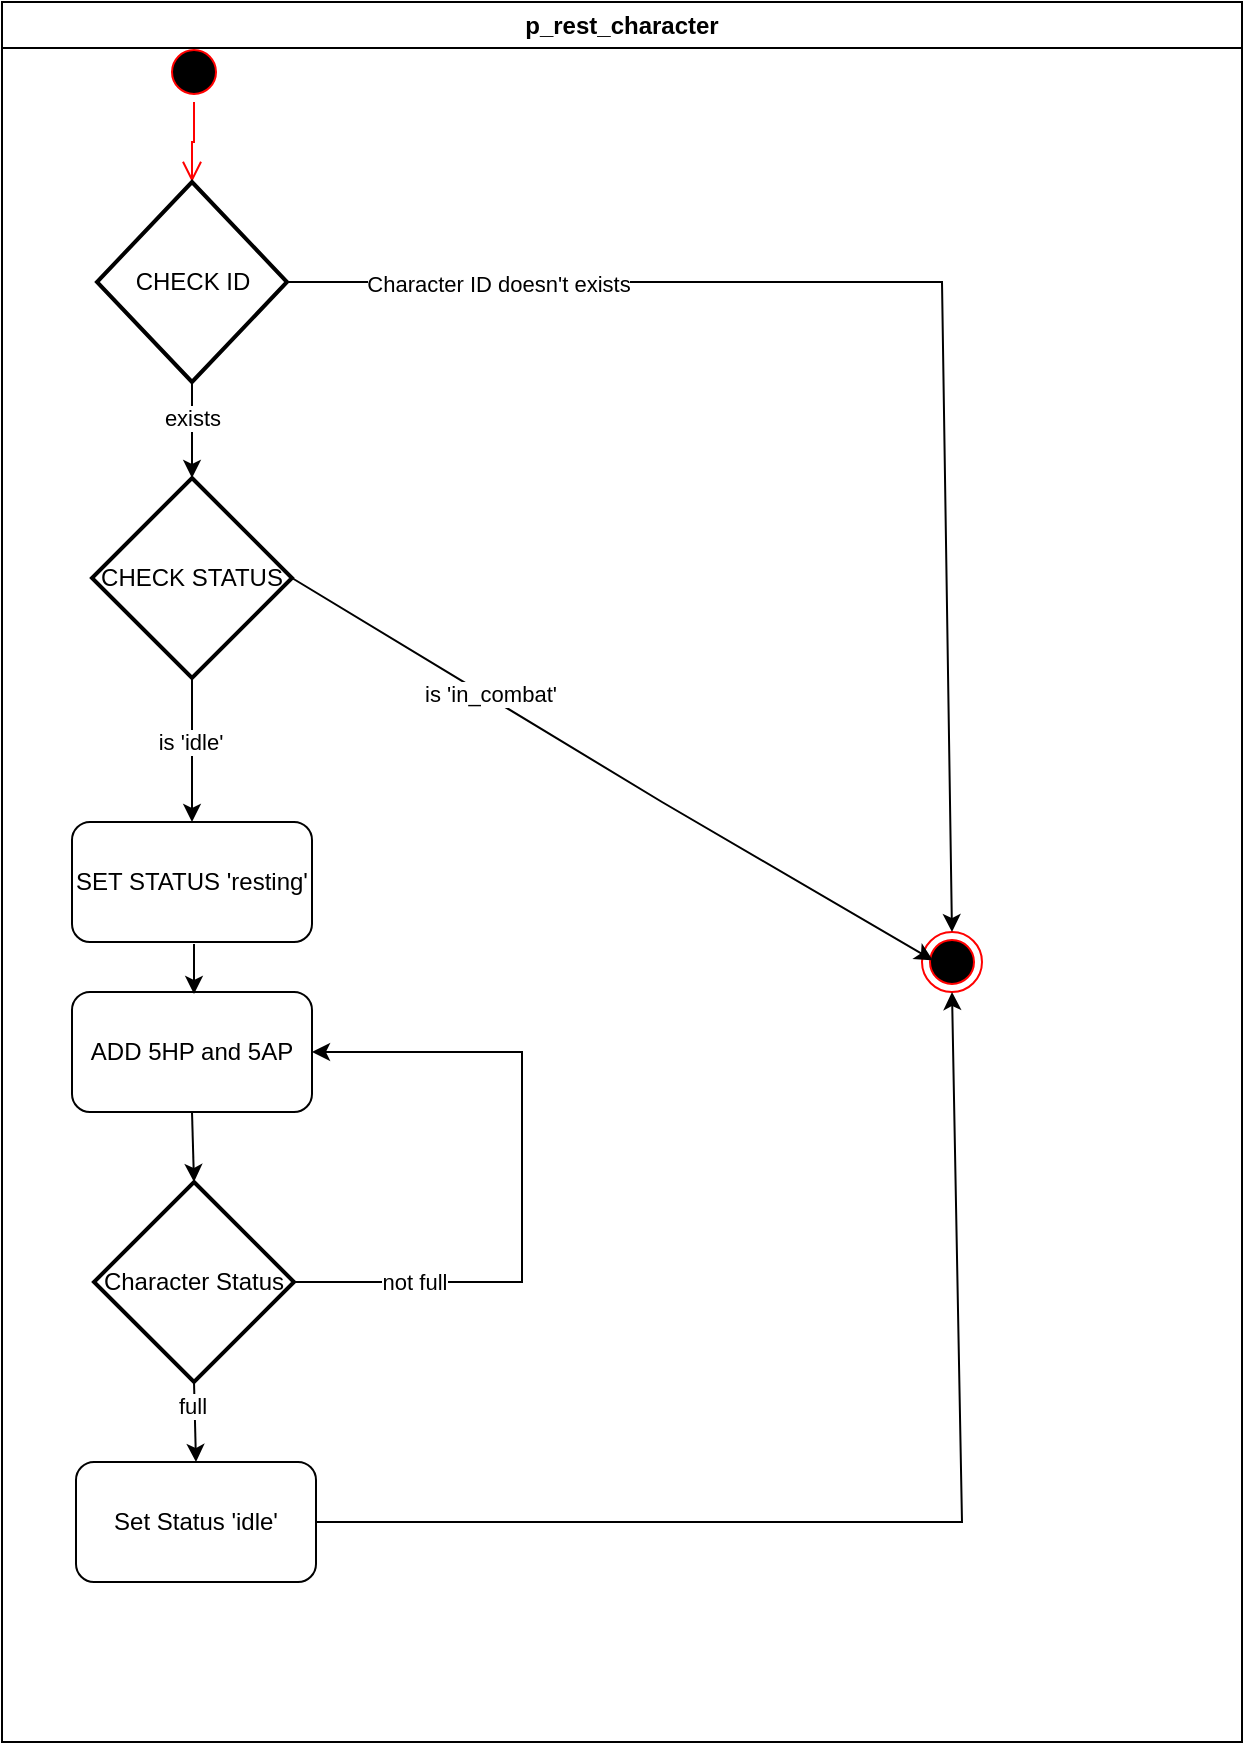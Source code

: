 <mxfile version="26.2.14" pages="6">
  <diagram name="p_rest_character" id="H3JPaFe1GfVgOv-29GJw">
    <mxGraphModel dx="1163" dy="1001" grid="1" gridSize="10" guides="1" tooltips="1" connect="1" arrows="1" fold="1" page="1" pageScale="1" pageWidth="850" pageHeight="1100" math="0" shadow="0">
      <root>
        <mxCell id="0" />
        <mxCell id="1" parent="0" />
        <mxCell id="4Z-h5oTx38OWEqT8q-tW-1" value="&lt;div&gt;p_rest_character&lt;/div&gt;" style="swimlane;whiteSpace=wrap;html=1;" vertex="1" parent="1">
          <mxGeometry x="50" y="10" width="620" height="870" as="geometry" />
        </mxCell>
        <mxCell id="4Z-h5oTx38OWEqT8q-tW-2" value="" style="ellipse;html=1;shape=startState;fillColor=#000000;strokeColor=#ff0000;" vertex="1" parent="4Z-h5oTx38OWEqT8q-tW-1">
          <mxGeometry x="81" y="20" width="30" height="30" as="geometry" />
        </mxCell>
        <mxCell id="4Z-h5oTx38OWEqT8q-tW-3" value="" style="edgeStyle=orthogonalEdgeStyle;html=1;verticalAlign=bottom;endArrow=open;endSize=8;strokeColor=#ff0000;rounded=0;entryX=0.5;entryY=0;entryDx=0;entryDy=0;entryPerimeter=0;" edge="1" source="4Z-h5oTx38OWEqT8q-tW-2" parent="4Z-h5oTx38OWEqT8q-tW-1" target="4Z-h5oTx38OWEqT8q-tW-5">
          <mxGeometry relative="1" as="geometry">
            <mxPoint x="85" y="130" as="targetPoint" />
          </mxGeometry>
        </mxCell>
        <mxCell id="4Z-h5oTx38OWEqT8q-tW-5" value="CHECK ID" style="strokeWidth=2;html=1;shape=mxgraph.flowchart.decision;whiteSpace=wrap;" vertex="1" parent="4Z-h5oTx38OWEqT8q-tW-1">
          <mxGeometry x="47.5" y="90" width="95" height="100" as="geometry" />
        </mxCell>
        <mxCell id="4Z-h5oTx38OWEqT8q-tW-6" value="" style="ellipse;html=1;shape=endState;fillColor=#000000;strokeColor=#ff0000;" vertex="1" parent="4Z-h5oTx38OWEqT8q-tW-1">
          <mxGeometry x="460" y="465" width="30" height="30" as="geometry" />
        </mxCell>
        <mxCell id="4Z-h5oTx38OWEqT8q-tW-9" value="CHECK STATUS" style="strokeWidth=2;html=1;shape=mxgraph.flowchart.decision;whiteSpace=wrap;" vertex="1" parent="4Z-h5oTx38OWEqT8q-tW-1">
          <mxGeometry x="45" y="238" width="100" height="100" as="geometry" />
        </mxCell>
        <mxCell id="4Z-h5oTx38OWEqT8q-tW-12" value="SET STATUS &#39;resting&#39;" style="rounded=1;whiteSpace=wrap;html=1;" vertex="1" parent="4Z-h5oTx38OWEqT8q-tW-1">
          <mxGeometry x="35" y="410" width="120" height="60" as="geometry" />
        </mxCell>
        <mxCell id="4Z-h5oTx38OWEqT8q-tW-13" value="ADD 5HP and 5AP" style="rounded=1;whiteSpace=wrap;html=1;" vertex="1" parent="4Z-h5oTx38OWEqT8q-tW-1">
          <mxGeometry x="35" y="495" width="120" height="60" as="geometry" />
        </mxCell>
        <mxCell id="4Z-h5oTx38OWEqT8q-tW-14" value="Set Status &#39;idle&#39;" style="rounded=1;whiteSpace=wrap;html=1;" vertex="1" parent="4Z-h5oTx38OWEqT8q-tW-1">
          <mxGeometry x="37" y="730" width="120" height="60" as="geometry" />
        </mxCell>
        <mxCell id="4Z-h5oTx38OWEqT8q-tW-15" value="Character Status" style="strokeWidth=2;html=1;shape=mxgraph.flowchart.decision;whiteSpace=wrap;" vertex="1" parent="4Z-h5oTx38OWEqT8q-tW-1">
          <mxGeometry x="46" y="590" width="100" height="100" as="geometry" />
        </mxCell>
        <mxCell id="4Z-h5oTx38OWEqT8q-tW-22" value="" style="endArrow=classic;html=1;rounded=0;exitX=0.5;exitY=1;exitDx=0;exitDy=0;entryX=0.5;entryY=0;entryDx=0;entryDy=0;" edge="1" parent="4Z-h5oTx38OWEqT8q-tW-1">
          <mxGeometry width="50" height="50" relative="1" as="geometry">
            <mxPoint x="96" y="471" as="sourcePoint" />
            <mxPoint x="96" y="496" as="targetPoint" />
          </mxGeometry>
        </mxCell>
        <mxCell id="4Z-h5oTx38OWEqT8q-tW-23" value="" style="endArrow=classic;html=1;rounded=0;exitX=0.5;exitY=1;exitDx=0;exitDy=0;exitPerimeter=0;entryX=0.5;entryY=0;entryDx=0;entryDy=0;" edge="1" parent="4Z-h5oTx38OWEqT8q-tW-1" source="4Z-h5oTx38OWEqT8q-tW-9" target="4Z-h5oTx38OWEqT8q-tW-12">
          <mxGeometry width="50" height="50" relative="1" as="geometry">
            <mxPoint x="340" y="510" as="sourcePoint" />
            <mxPoint x="390" y="460" as="targetPoint" />
          </mxGeometry>
        </mxCell>
        <mxCell id="4Z-h5oTx38OWEqT8q-tW-24" value="&lt;div&gt;is &#39;idle&#39;&lt;/div&gt;" style="edgeLabel;html=1;align=center;verticalAlign=middle;resizable=0;points=[];" vertex="1" connectable="0" parent="4Z-h5oTx38OWEqT8q-tW-23">
          <mxGeometry x="-0.131" y="-1" relative="1" as="geometry">
            <mxPoint as="offset" />
          </mxGeometry>
        </mxCell>
        <mxCell id="4Z-h5oTx38OWEqT8q-tW-26" value="" style="endArrow=classic;html=1;rounded=0;exitX=0.5;exitY=1;exitDx=0;exitDy=0;exitPerimeter=0;entryX=0.5;entryY=0;entryDx=0;entryDy=0;entryPerimeter=0;" edge="1" parent="4Z-h5oTx38OWEqT8q-tW-1" source="4Z-h5oTx38OWEqT8q-tW-5" target="4Z-h5oTx38OWEqT8q-tW-9">
          <mxGeometry width="50" height="50" relative="1" as="geometry">
            <mxPoint x="210" y="310" as="sourcePoint" />
            <mxPoint x="260" y="260" as="targetPoint" />
          </mxGeometry>
        </mxCell>
        <mxCell id="4Z-h5oTx38OWEqT8q-tW-27" value="exists" style="edgeLabel;html=1;align=center;verticalAlign=middle;resizable=0;points=[];" vertex="1" connectable="0" parent="4Z-h5oTx38OWEqT8q-tW-26">
          <mxGeometry x="-0.247" relative="1" as="geometry">
            <mxPoint as="offset" />
          </mxGeometry>
        </mxCell>
        <mxCell id="4Z-h5oTx38OWEqT8q-tW-28" value="" style="endArrow=classic;html=1;rounded=0;exitX=1;exitY=0.5;exitDx=0;exitDy=0;exitPerimeter=0;entryX=0.5;entryY=0;entryDx=0;entryDy=0;" edge="1" parent="4Z-h5oTx38OWEqT8q-tW-1" source="4Z-h5oTx38OWEqT8q-tW-5" target="4Z-h5oTx38OWEqT8q-tW-6">
          <mxGeometry width="50" height="50" relative="1" as="geometry">
            <mxPoint x="270" y="310" as="sourcePoint" />
            <mxPoint x="430" y="140" as="targetPoint" />
            <Array as="points">
              <mxPoint x="470" y="140" />
            </Array>
          </mxGeometry>
        </mxCell>
        <mxCell id="4Z-h5oTx38OWEqT8q-tW-29" value="Character ID doesn&#39;t exists" style="edgeLabel;html=1;align=center;verticalAlign=middle;resizable=0;points=[];" vertex="1" connectable="0" parent="4Z-h5oTx38OWEqT8q-tW-28">
          <mxGeometry x="-0.678" y="-1" relative="1" as="geometry">
            <mxPoint as="offset" />
          </mxGeometry>
        </mxCell>
        <mxCell id="4Z-h5oTx38OWEqT8q-tW-30" value="" style="endArrow=classic;html=1;rounded=0;exitX=1;exitY=0.5;exitDx=0;exitDy=0;exitPerimeter=0;entryX=0.183;entryY=0.473;entryDx=0;entryDy=0;entryPerimeter=0;" edge="1" parent="4Z-h5oTx38OWEqT8q-tW-1" source="4Z-h5oTx38OWEqT8q-tW-9" target="4Z-h5oTx38OWEqT8q-tW-6">
          <mxGeometry width="50" height="50" relative="1" as="geometry">
            <mxPoint x="220" y="420" as="sourcePoint" />
            <mxPoint x="270" y="370" as="targetPoint" />
            <Array as="points">
              <mxPoint x="330" y="400" />
            </Array>
          </mxGeometry>
        </mxCell>
        <mxCell id="4Z-h5oTx38OWEqT8q-tW-31" value="&lt;div&gt;is &#39;in_combat&#39;&lt;/div&gt;" style="edgeLabel;html=1;align=center;verticalAlign=middle;resizable=0;points=[];" vertex="1" connectable="0" parent="4Z-h5oTx38OWEqT8q-tW-30">
          <mxGeometry x="-0.386" y="2" relative="1" as="geometry">
            <mxPoint as="offset" />
          </mxGeometry>
        </mxCell>
        <mxCell id="4Z-h5oTx38OWEqT8q-tW-32" value="" style="endArrow=classic;html=1;rounded=0;exitX=0.5;exitY=1;exitDx=0;exitDy=0;entryX=0.5;entryY=0;entryDx=0;entryDy=0;entryPerimeter=0;" edge="1" parent="4Z-h5oTx38OWEqT8q-tW-1" source="4Z-h5oTx38OWEqT8q-tW-13" target="4Z-h5oTx38OWEqT8q-tW-15">
          <mxGeometry width="50" height="50" relative="1" as="geometry">
            <mxPoint x="210" y="560" as="sourcePoint" />
            <mxPoint x="260" y="510" as="targetPoint" />
          </mxGeometry>
        </mxCell>
        <mxCell id="4Z-h5oTx38OWEqT8q-tW-33" value="" style="endArrow=classic;html=1;rounded=0;exitX=1;exitY=0.5;exitDx=0;exitDy=0;entryX=1;entryY=0.5;entryDx=0;entryDy=0;exitPerimeter=0;" edge="1" parent="4Z-h5oTx38OWEqT8q-tW-1" source="4Z-h5oTx38OWEqT8q-tW-15" target="4Z-h5oTx38OWEqT8q-tW-13">
          <mxGeometry width="50" height="50" relative="1" as="geometry">
            <mxPoint x="105" y="565" as="sourcePoint" />
            <mxPoint x="106" y="600" as="targetPoint" />
            <Array as="points">
              <mxPoint x="260" y="640" />
              <mxPoint x="260" y="525" />
            </Array>
          </mxGeometry>
        </mxCell>
        <mxCell id="4Z-h5oTx38OWEqT8q-tW-34" value="&lt;div&gt;not full&lt;/div&gt;" style="edgeLabel;html=1;align=center;verticalAlign=middle;resizable=0;points=[];" vertex="1" connectable="0" parent="4Z-h5oTx38OWEqT8q-tW-33">
          <mxGeometry x="-0.642" relative="1" as="geometry">
            <mxPoint as="offset" />
          </mxGeometry>
        </mxCell>
        <mxCell id="4Z-h5oTx38OWEqT8q-tW-35" value="" style="endArrow=classic;html=1;rounded=0;exitX=0.5;exitY=1;exitDx=0;exitDy=0;exitPerimeter=0;entryX=0.5;entryY=0;entryDx=0;entryDy=0;" edge="1" parent="4Z-h5oTx38OWEqT8q-tW-1" source="4Z-h5oTx38OWEqT8q-tW-15" target="4Z-h5oTx38OWEqT8q-tW-14">
          <mxGeometry width="50" height="50" relative="1" as="geometry">
            <mxPoint x="200" y="680" as="sourcePoint" />
            <mxPoint x="250" y="630" as="targetPoint" />
          </mxGeometry>
        </mxCell>
        <mxCell id="4Z-h5oTx38OWEqT8q-tW-36" value="full" style="edgeLabel;html=1;align=center;verticalAlign=middle;resizable=0;points=[];" vertex="1" connectable="0" parent="4Z-h5oTx38OWEqT8q-tW-35">
          <mxGeometry x="-0.432" y="-2" relative="1" as="geometry">
            <mxPoint as="offset" />
          </mxGeometry>
        </mxCell>
        <mxCell id="4Z-h5oTx38OWEqT8q-tW-37" value="" style="endArrow=classic;html=1;rounded=0;exitX=1;exitY=0.5;exitDx=0;exitDy=0;entryX=0.5;entryY=1;entryDx=0;entryDy=0;" edge="1" parent="4Z-h5oTx38OWEqT8q-tW-1" source="4Z-h5oTx38OWEqT8q-tW-14" target="4Z-h5oTx38OWEqT8q-tW-6">
          <mxGeometry width="50" height="50" relative="1" as="geometry">
            <mxPoint x="200" y="680" as="sourcePoint" />
            <mxPoint x="250" y="630" as="targetPoint" />
            <Array as="points">
              <mxPoint x="480" y="760" />
            </Array>
          </mxGeometry>
        </mxCell>
      </root>
    </mxGraphModel>
  </diagram>
  <diagram id="VdSK79ysZ5wBWdxH1xIK" name="p_enter_combat">
    <mxGraphModel dx="872" dy="751" grid="1" gridSize="10" guides="1" tooltips="1" connect="1" arrows="1" fold="1" page="1" pageScale="1" pageWidth="850" pageHeight="1100" math="0" shadow="0">
      <root>
        <mxCell id="0" />
        <mxCell id="1" parent="0" />
        <mxCell id="y2uZnKywuw_rbBcDnowC-1" value="" style="ellipse;html=1;shape=startState;fillColor=#000000;strokeColor=#ff0000;" vertex="1" parent="1">
          <mxGeometry x="200" y="70" width="30" height="30" as="geometry" />
        </mxCell>
        <mxCell id="y2uZnKywuw_rbBcDnowC-2" value="" style="edgeStyle=orthogonalEdgeStyle;html=1;verticalAlign=bottom;endArrow=open;endSize=8;strokeColor=#ff0000;rounded=0;" edge="1" source="y2uZnKywuw_rbBcDnowC-1" parent="1">
          <mxGeometry relative="1" as="geometry">
            <mxPoint x="215" y="160" as="targetPoint" />
          </mxGeometry>
        </mxCell>
        <mxCell id="y2uZnKywuw_rbBcDnowC-7" style="edgeStyle=orthogonalEdgeStyle;rounded=0;orthogonalLoop=1;jettySize=auto;html=1;exitX=0.5;exitY=1;exitDx=0;exitDy=0;entryX=0.5;entryY=0;entryDx=0;entryDy=0;" edge="1" parent="1" source="y2uZnKywuw_rbBcDnowC-3" target="y2uZnKywuw_rbBcDnowC-4">
          <mxGeometry relative="1" as="geometry" />
        </mxCell>
        <mxCell id="y2uZnKywuw_rbBcDnowC-3" value="GET TIME" style="rounded=1;whiteSpace=wrap;html=1;" vertex="1" parent="1">
          <mxGeometry x="175" y="160" width="80" height="30" as="geometry" />
        </mxCell>
        <mxCell id="y2uZnKywuw_rbBcDnowC-8" style="edgeStyle=orthogonalEdgeStyle;rounded=0;orthogonalLoop=1;jettySize=auto;html=1;exitX=0.5;exitY=1;exitDx=0;exitDy=0;entryX=0.5;entryY=0;entryDx=0;entryDy=0;" edge="1" parent="1" source="y2uZnKywuw_rbBcDnowC-4" target="y2uZnKywuw_rbBcDnowC-5">
          <mxGeometry relative="1" as="geometry" />
        </mxCell>
        <mxCell id="y2uZnKywuw_rbBcDnowC-9" value="Character and Combat exist" style="edgeLabel;html=1;align=center;verticalAlign=middle;resizable=0;points=[];" vertex="1" connectable="0" parent="y2uZnKywuw_rbBcDnowC-8">
          <mxGeometry x="-0.4" y="5" relative="1" as="geometry">
            <mxPoint as="offset" />
          </mxGeometry>
        </mxCell>
        <mxCell id="y2uZnKywuw_rbBcDnowC-21" style="edgeStyle=orthogonalEdgeStyle;rounded=0;orthogonalLoop=1;jettySize=auto;html=1;exitX=1;exitY=0.5;exitDx=0;exitDy=0;entryX=0.5;entryY=0;entryDx=0;entryDy=0;" edge="1" parent="1" source="y2uZnKywuw_rbBcDnowC-4" target="y2uZnKywuw_rbBcDnowC-20">
          <mxGeometry relative="1" as="geometry">
            <Array as="points">
              <mxPoint x="665" y="270" />
            </Array>
          </mxGeometry>
        </mxCell>
        <mxCell id="y2uZnKywuw_rbBcDnowC-22" value="ID doesn&#39;t exists" style="edgeLabel;html=1;align=center;verticalAlign=middle;resizable=0;points=[];" vertex="1" connectable="0" parent="y2uZnKywuw_rbBcDnowC-21">
          <mxGeometry x="0.026" y="-1" relative="1" as="geometry">
            <mxPoint x="-56" y="-1" as="offset" />
          </mxGeometry>
        </mxCell>
        <mxCell id="y2uZnKywuw_rbBcDnowC-4" value="CHECK IDs" style="rhombus;whiteSpace=wrap;html=1;" vertex="1" parent="1">
          <mxGeometry x="175" y="230" width="80" height="80" as="geometry" />
        </mxCell>
        <mxCell id="y2uZnKywuw_rbBcDnowC-6" style="edgeStyle=orthogonalEdgeStyle;rounded=0;orthogonalLoop=1;jettySize=auto;html=1;exitX=0.5;exitY=1;exitDx=0;exitDy=0;" edge="1" parent="1" source="y2uZnKywuw_rbBcDnowC-5">
          <mxGeometry relative="1" as="geometry">
            <mxPoint x="215" y="530" as="targetPoint" />
          </mxGeometry>
        </mxCell>
        <mxCell id="y2uZnKywuw_rbBcDnowC-10" value="Chracter is alive only in this Combat" style="edgeLabel;html=1;align=center;verticalAlign=middle;resizable=0;points=[];" vertex="1" connectable="0" parent="y2uZnKywuw_rbBcDnowC-6">
          <mxGeometry x="-0.155" relative="1" as="geometry">
            <mxPoint as="offset" />
          </mxGeometry>
        </mxCell>
        <mxCell id="y2uZnKywuw_rbBcDnowC-23" style="edgeStyle=orthogonalEdgeStyle;rounded=0;orthogonalLoop=1;jettySize=auto;html=1;exitX=1;exitY=0.5;exitDx=0;exitDy=0;entryX=0;entryY=0.5;entryDx=0;entryDy=0;" edge="1" parent="1" source="y2uZnKywuw_rbBcDnowC-5" target="y2uZnKywuw_rbBcDnowC-20">
          <mxGeometry relative="1" as="geometry">
            <Array as="points">
              <mxPoint x="580" y="400" />
              <mxPoint x="580" y="360" />
              <mxPoint x="650" y="360" />
            </Array>
          </mxGeometry>
        </mxCell>
        <mxCell id="y2uZnKywuw_rbBcDnowC-24" value="Character is alive also in other Combat" style="edgeLabel;html=1;align=center;verticalAlign=middle;resizable=0;points=[];" vertex="1" connectable="0" parent="y2uZnKywuw_rbBcDnowC-23">
          <mxGeometry x="-0.461" relative="1" as="geometry">
            <mxPoint x="82" as="offset" />
          </mxGeometry>
        </mxCell>
        <mxCell id="y2uZnKywuw_rbBcDnowC-5" value="CHECK is_alive in Other Combats" style="rhombus;whiteSpace=wrap;html=1;" vertex="1" parent="1">
          <mxGeometry x="166.25" y="360" width="97.5" height="80" as="geometry" />
        </mxCell>
        <mxCell id="y2uZnKywuw_rbBcDnowC-14" style="edgeStyle=orthogonalEdgeStyle;rounded=0;orthogonalLoop=1;jettySize=auto;html=1;exitX=0.5;exitY=1;exitDx=0;exitDy=0;entryX=0.5;entryY=0;entryDx=0;entryDy=0;" edge="1" parent="1">
          <mxGeometry relative="1" as="geometry">
            <mxPoint x="214.75" y="590" as="sourcePoint" />
            <mxPoint x="214.75" y="630" as="targetPoint" />
          </mxGeometry>
        </mxCell>
        <mxCell id="y2uZnKywuw_rbBcDnowC-11" value="INSERT COMBAT_PARTICIPANT" style="rounded=1;whiteSpace=wrap;html=1;" vertex="1" parent="1">
          <mxGeometry x="125.5" y="530" width="192.5" height="60" as="geometry" />
        </mxCell>
        <mxCell id="y2uZnKywuw_rbBcDnowC-17" style="edgeStyle=orthogonalEdgeStyle;rounded=0;orthogonalLoop=1;jettySize=auto;html=1;exitX=1;exitY=0.5;exitDx=0;exitDy=0;entryX=0;entryY=0.5;entryDx=0;entryDy=0;" edge="1" parent="1" source="y2uZnKywuw_rbBcDnowC-12" target="y2uZnKywuw_rbBcDnowC-15">
          <mxGeometry relative="1" as="geometry" />
        </mxCell>
        <mxCell id="y2uZnKywuw_rbBcDnowC-12" value="FIND current_round" style="rounded=1;whiteSpace=wrap;html=1;" vertex="1" parent="1">
          <mxGeometry x="161.75" y="630" width="120" height="60" as="geometry" />
        </mxCell>
        <mxCell id="y2uZnKywuw_rbBcDnowC-28" style="edgeStyle=orthogonalEdgeStyle;rounded=0;orthogonalLoop=1;jettySize=auto;html=1;exitX=0.5;exitY=0;exitDx=0;exitDy=0;entryX=1;entryY=0.5;entryDx=0;entryDy=0;" edge="1" parent="1" source="y2uZnKywuw_rbBcDnowC-13" target="y2uZnKywuw_rbBcDnowC-20">
          <mxGeometry relative="1" as="geometry" />
        </mxCell>
        <mxCell id="y2uZnKywuw_rbBcDnowC-13" value="LOG action" style="rounded=1;whiteSpace=wrap;html=1;" vertex="1" parent="1">
          <mxGeometry x="720" y="560" width="120" height="60" as="geometry" />
        </mxCell>
        <mxCell id="y2uZnKywuw_rbBcDnowC-18" style="edgeStyle=orthogonalEdgeStyle;rounded=0;orthogonalLoop=1;jettySize=auto;html=1;exitX=1;exitY=0.5;exitDx=0;exitDy=0;entryX=0.5;entryY=1;entryDx=0;entryDy=0;" edge="1" parent="1" source="y2uZnKywuw_rbBcDnowC-15" target="y2uZnKywuw_rbBcDnowC-13">
          <mxGeometry relative="1" as="geometry" />
        </mxCell>
        <mxCell id="y2uZnKywuw_rbBcDnowC-19" value="NO" style="edgeLabel;html=1;align=center;verticalAlign=middle;resizable=0;points=[];" vertex="1" connectable="0" parent="y2uZnKywuw_rbBcDnowC-18">
          <mxGeometry x="0.15" y="-2" relative="1" as="geometry">
            <mxPoint as="offset" />
          </mxGeometry>
        </mxCell>
        <mxCell id="y2uZnKywuw_rbBcDnowC-26" style="edgeStyle=orthogonalEdgeStyle;rounded=0;orthogonalLoop=1;jettySize=auto;html=1;exitX=0.5;exitY=0;exitDx=0;exitDy=0;entryX=0.5;entryY=1;entryDx=0;entryDy=0;" edge="1" parent="1" source="y2uZnKywuw_rbBcDnowC-15" target="y2uZnKywuw_rbBcDnowC-20">
          <mxGeometry relative="1" as="geometry" />
        </mxCell>
        <mxCell id="y2uZnKywuw_rbBcDnowC-27" value="YES" style="edgeLabel;html=1;align=center;verticalAlign=middle;resizable=0;points=[];" vertex="1" connectable="0" parent="y2uZnKywuw_rbBcDnowC-26">
          <mxGeometry x="0.03" relative="1" as="geometry">
            <mxPoint y="1" as="offset" />
          </mxGeometry>
        </mxCell>
        <mxCell id="y2uZnKywuw_rbBcDnowC-15" value="Has current_ round ENDED" style="rhombus;whiteSpace=wrap;html=1;" vertex="1" parent="1">
          <mxGeometry x="361" y="605" width="128.25" height="110" as="geometry" />
        </mxCell>
        <mxCell id="y2uZnKywuw_rbBcDnowC-20" value="" style="ellipse;html=1;shape=endState;fillColor=#000000;strokeColor=#ff0000;" vertex="1" parent="1">
          <mxGeometry x="650" y="350" width="30" height="30" as="geometry" />
        </mxCell>
        <mxCell id="aSgadkFAibWdv12J99wR-1" value="&lt;div&gt;p_reset_round&lt;/div&gt;" style="swimlane;whiteSpace=wrap;html=1;" vertex="1" parent="1">
          <mxGeometry x="100" y="30" width="760" height="710" as="geometry" />
        </mxCell>
      </root>
    </mxGraphModel>
  </diagram>
  <diagram id="YH0j7MEu6H04qejiG6oW" name="p_reset_round">
    <mxGraphModel dx="872" dy="751" grid="1" gridSize="10" guides="1" tooltips="1" connect="1" arrows="1" fold="1" page="1" pageScale="1" pageWidth="850" pageHeight="1100" math="0" shadow="0">
      <root>
        <mxCell id="0" />
        <mxCell id="1" parent="0" />
        <mxCell id="-z-7JOc_BLDCjpqPA0UY-2" value="" style="ellipse;html=1;shape=startState;fillColor=#000000;strokeColor=#ff0000;" vertex="1" parent="1">
          <mxGeometry x="160" y="140" width="30" height="30" as="geometry" />
        </mxCell>
        <mxCell id="-z-7JOc_BLDCjpqPA0UY-3" value="" style="edgeStyle=orthogonalEdgeStyle;html=1;verticalAlign=bottom;endArrow=open;endSize=8;strokeColor=#ff0000;rounded=0;" edge="1" source="-z-7JOc_BLDCjpqPA0UY-2" parent="1">
          <mxGeometry relative="1" as="geometry">
            <mxPoint x="175" y="280" as="targetPoint" />
          </mxGeometry>
        </mxCell>
        <mxCell id="-z-7JOc_BLDCjpqPA0UY-4" value="" style="ellipse;html=1;shape=endState;fillColor=#000000;strokeColor=#ff0000;" vertex="1" parent="1">
          <mxGeometry x="560" y="490" width="30" height="30" as="geometry" />
        </mxCell>
        <mxCell id="155y2Yv5TdqufGwsqShT-10" style="edgeStyle=orthogonalEdgeStyle;rounded=0;orthogonalLoop=1;jettySize=auto;html=1;exitX=1;exitY=0.5;exitDx=0;exitDy=0;exitPerimeter=0;entryX=0.5;entryY=0;entryDx=0;entryDy=0;" edge="1" parent="1" source="155y2Yv5TdqufGwsqShT-1" target="-z-7JOc_BLDCjpqPA0UY-4">
          <mxGeometry relative="1" as="geometry" />
        </mxCell>
        <mxCell id="155y2Yv5TdqufGwsqShT-11" value="Combat ID doesn&#39;t exists" style="edgeLabel;html=1;align=center;verticalAlign=middle;resizable=0;points=[];" vertex="1" connectable="0" parent="155y2Yv5TdqufGwsqShT-10">
          <mxGeometry x="-0.409" y="1" relative="1" as="geometry">
            <mxPoint x="1" as="offset" />
          </mxGeometry>
        </mxCell>
        <mxCell id="155y2Yv5TdqufGwsqShT-12" style="edgeStyle=orthogonalEdgeStyle;rounded=0;orthogonalLoop=1;jettySize=auto;html=1;exitX=0.5;exitY=1;exitDx=0;exitDy=0;exitPerimeter=0;entryX=0.5;entryY=0;entryDx=0;entryDy=0;" edge="1" parent="1" source="155y2Yv5TdqufGwsqShT-1" target="155y2Yv5TdqufGwsqShT-2">
          <mxGeometry relative="1" as="geometry" />
        </mxCell>
        <mxCell id="155y2Yv5TdqufGwsqShT-13" value="Combat ID exists" style="edgeLabel;html=1;align=center;verticalAlign=middle;resizable=0;points=[];" vertex="1" connectable="0" parent="155y2Yv5TdqufGwsqShT-12">
          <mxGeometry x="-0.44" y="-3" relative="1" as="geometry">
            <mxPoint as="offset" />
          </mxGeometry>
        </mxCell>
        <mxCell id="155y2Yv5TdqufGwsqShT-1" value="CHECK ID" style="strokeWidth=2;html=1;shape=mxgraph.flowchart.decision;whiteSpace=wrap;" vertex="1" parent="1">
          <mxGeometry x="127.5" y="280" width="95" height="100" as="geometry" />
        </mxCell>
        <mxCell id="155y2Yv5TdqufGwsqShT-14" style="edgeStyle=orthogonalEdgeStyle;rounded=0;orthogonalLoop=1;jettySize=auto;html=1;exitX=0.5;exitY=1;exitDx=0;exitDy=0;entryX=0.5;entryY=0;entryDx=0;entryDy=0;" edge="1" parent="1" source="155y2Yv5TdqufGwsqShT-2" target="155y2Yv5TdqufGwsqShT-4">
          <mxGeometry relative="1" as="geometry" />
        </mxCell>
        <mxCell id="155y2Yv5TdqufGwsqShT-2" value="GET TIMESTAMP" style="rounded=1;whiteSpace=wrap;html=1;" vertex="1" parent="1">
          <mxGeometry x="115" y="430" width="120" height="30" as="geometry" />
        </mxCell>
        <mxCell id="155y2Yv5TdqufGwsqShT-16" style="edgeStyle=orthogonalEdgeStyle;rounded=0;orthogonalLoop=1;jettySize=auto;html=1;exitX=0.5;exitY=1;exitDx=0;exitDy=0;entryX=0.5;entryY=0;entryDx=0;entryDy=0;" edge="1" parent="1" source="155y2Yv5TdqufGwsqShT-3" target="155y2Yv5TdqufGwsqShT-5">
          <mxGeometry relative="1" as="geometry" />
        </mxCell>
        <mxCell id="155y2Yv5TdqufGwsqShT-3" value="END ROUND" style="rounded=1;whiteSpace=wrap;html=1;" vertex="1" parent="1">
          <mxGeometry x="115" y="553" width="120" height="30" as="geometry" />
        </mxCell>
        <mxCell id="155y2Yv5TdqufGwsqShT-15" style="edgeStyle=orthogonalEdgeStyle;rounded=0;orthogonalLoop=1;jettySize=auto;html=1;exitX=0.5;exitY=1;exitDx=0;exitDy=0;" edge="1" parent="1" source="155y2Yv5TdqufGwsqShT-4" target="155y2Yv5TdqufGwsqShT-3">
          <mxGeometry relative="1" as="geometry" />
        </mxCell>
        <mxCell id="155y2Yv5TdqufGwsqShT-4" value="RESET AP" style="rounded=1;whiteSpace=wrap;html=1;" vertex="1" parent="1">
          <mxGeometry x="115" y="490" width="120" height="30" as="geometry" />
        </mxCell>
        <mxCell id="155y2Yv5TdqufGwsqShT-5" value="LOG &#39;round_end&#39;" style="rounded=1;whiteSpace=wrap;html=1;" vertex="1" parent="1">
          <mxGeometry x="115" y="610" width="120" height="30" as="geometry" />
        </mxCell>
        <mxCell id="155y2Yv5TdqufGwsqShT-18" style="edgeStyle=orthogonalEdgeStyle;rounded=0;orthogonalLoop=1;jettySize=auto;html=1;exitX=1;exitY=0.5;exitDx=0;exitDy=0;exitPerimeter=0;" edge="1" parent="1" source="155y2Yv5TdqufGwsqShT-6">
          <mxGeometry relative="1" as="geometry">
            <mxPoint x="300" y="720" as="targetPoint" />
          </mxGeometry>
        </mxCell>
        <mxCell id="155y2Yv5TdqufGwsqShT-19" value="1" style="edgeLabel;html=1;align=center;verticalAlign=middle;resizable=0;points=[];" vertex="1" connectable="0" parent="155y2Yv5TdqufGwsqShT-18">
          <mxGeometry x="0.078" y="-1" relative="1" as="geometry">
            <mxPoint as="offset" />
          </mxGeometry>
        </mxCell>
        <mxCell id="155y2Yv5TdqufGwsqShT-20" style="edgeStyle=orthogonalEdgeStyle;rounded=0;orthogonalLoop=1;jettySize=auto;html=1;exitX=0.5;exitY=1;exitDx=0;exitDy=0;exitPerimeter=0;entryX=0;entryY=0.5;entryDx=0;entryDy=0;" edge="1" parent="1" source="155y2Yv5TdqufGwsqShT-6" target="155y2Yv5TdqufGwsqShT-7">
          <mxGeometry relative="1" as="geometry" />
        </mxCell>
        <mxCell id="155y2Yv5TdqufGwsqShT-21" value="more than 1" style="edgeLabel;html=1;align=center;verticalAlign=middle;resizable=0;points=[];" vertex="1" connectable="0" parent="155y2Yv5TdqufGwsqShT-20">
          <mxGeometry x="0.077" y="-3" relative="1" as="geometry">
            <mxPoint as="offset" />
          </mxGeometry>
        </mxCell>
        <mxCell id="155y2Yv5TdqufGwsqShT-6" value="CHECK Number&amp;nbsp; of alive" style="strokeWidth=2;html=1;shape=mxgraph.flowchart.decision;whiteSpace=wrap;" vertex="1" parent="1">
          <mxGeometry x="127.5" y="670" width="95" height="100" as="geometry" />
        </mxCell>
        <mxCell id="155y2Yv5TdqufGwsqShT-22" style="edgeStyle=orthogonalEdgeStyle;rounded=0;orthogonalLoop=1;jettySize=auto;html=1;exitX=1;exitY=0.5;exitDx=0;exitDy=0;entryX=0;entryY=0.5;entryDx=0;entryDy=0;" edge="1" parent="1" source="155y2Yv5TdqufGwsqShT-7" target="155y2Yv5TdqufGwsqShT-9">
          <mxGeometry relative="1" as="geometry" />
        </mxCell>
        <mxCell id="155y2Yv5TdqufGwsqShT-7" value="INSERT NEW ROUND" style="rounded=1;whiteSpace=wrap;html=1;" vertex="1" parent="1">
          <mxGeometry x="350" y="760" width="120" height="60" as="geometry" />
        </mxCell>
        <mxCell id="155y2Yv5TdqufGwsqShT-27" style="edgeStyle=orthogonalEdgeStyle;rounded=0;orthogonalLoop=1;jettySize=auto;html=1;exitX=1;exitY=0.5;exitDx=0;exitDy=0;entryX=0;entryY=0.5;entryDx=0;entryDy=0;" edge="1" parent="1" source="155y2Yv5TdqufGwsqShT-8" target="-z-7JOc_BLDCjpqPA0UY-4">
          <mxGeometry relative="1" as="geometry" />
        </mxCell>
        <mxCell id="155y2Yv5TdqufGwsqShT-8" value="LOG &#39;winner&#39;" style="rounded=1;whiteSpace=wrap;html=1;" vertex="1" parent="1">
          <mxGeometry x="300" y="705" width="120" height="30" as="geometry" />
        </mxCell>
        <mxCell id="155y2Yv5TdqufGwsqShT-25" style="edgeStyle=orthogonalEdgeStyle;rounded=0;orthogonalLoop=1;jettySize=auto;html=1;exitX=0.5;exitY=0;exitDx=0;exitDy=0;entryX=0.5;entryY=1;entryDx=0;entryDy=0;" edge="1" parent="1" source="155y2Yv5TdqufGwsqShT-9" target="-z-7JOc_BLDCjpqPA0UY-4">
          <mxGeometry relative="1" as="geometry" />
        </mxCell>
        <mxCell id="155y2Yv5TdqufGwsqShT-9" value="LOG &#39;round_start&#39;" style="rounded=1;whiteSpace=wrap;html=1;" vertex="1" parent="1">
          <mxGeometry x="515" y="775" width="120" height="30" as="geometry" />
        </mxCell>
        <mxCell id="155y2Yv5TdqufGwsqShT-17" style="edgeStyle=orthogonalEdgeStyle;rounded=0;orthogonalLoop=1;jettySize=auto;html=1;exitX=0.5;exitY=1;exitDx=0;exitDy=0;entryX=0.5;entryY=0;entryDx=0;entryDy=0;entryPerimeter=0;" edge="1" parent="1" source="155y2Yv5TdqufGwsqShT-5" target="155y2Yv5TdqufGwsqShT-6">
          <mxGeometry relative="1" as="geometry" />
        </mxCell>
        <mxCell id="155y2Yv5TdqufGwsqShT-28" value="p_reset_round" style="swimlane;" vertex="1" parent="1">
          <mxGeometry x="35" y="100" width="645" height="770" as="geometry" />
        </mxCell>
      </root>
    </mxGraphModel>
  </diagram>
  <diagram id="gTJCGMBGtxGKu0cjXVSS" name="p_loot_item">
    <mxGraphModel dx="918" dy="791" grid="1" gridSize="10" guides="1" tooltips="1" connect="1" arrows="1" fold="1" page="1" pageScale="1" pageWidth="850" pageHeight="1100" math="0" shadow="0">
      <root>
        <mxCell id="0" />
        <mxCell id="1" parent="0" />
        <mxCell id="oxVLJm-vFEVbYVjQmABf-1" value="" style="ellipse;html=1;shape=endState;fillColor=#000000;strokeColor=#ff0000;" vertex="1" parent="1">
          <mxGeometry x="460" y="285" width="30" height="30" as="geometry" />
        </mxCell>
        <mxCell id="oxVLJm-vFEVbYVjQmABf-2" value="" style="ellipse;html=1;shape=startState;fillColor=#000000;strokeColor=#ff0000;" vertex="1" parent="1">
          <mxGeometry x="130" y="50" width="30" height="30" as="geometry" />
        </mxCell>
        <mxCell id="oxVLJm-vFEVbYVjQmABf-3" value="" style="edgeStyle=orthogonalEdgeStyle;html=1;verticalAlign=bottom;endArrow=open;endSize=8;strokeColor=#ff0000;rounded=0;" edge="1" source="oxVLJm-vFEVbYVjQmABf-2" parent="1">
          <mxGeometry relative="1" as="geometry">
            <mxPoint x="145" y="140" as="targetPoint" />
          </mxGeometry>
        </mxCell>
        <mxCell id="oxVLJm-vFEVbYVjQmABf-13" style="edgeStyle=orthogonalEdgeStyle;rounded=0;orthogonalLoop=1;jettySize=auto;html=1;exitX=0.5;exitY=1;exitDx=0;exitDy=0;" edge="1" parent="1" source="oxVLJm-vFEVbYVjQmABf-4" target="oxVLJm-vFEVbYVjQmABf-7">
          <mxGeometry relative="1" as="geometry" />
        </mxCell>
        <mxCell id="oxVLJm-vFEVbYVjQmABf-18" value="Character exists" style="edgeLabel;html=1;align=center;verticalAlign=middle;resizable=0;points=[];" vertex="1" connectable="0" parent="oxVLJm-vFEVbYVjQmABf-13">
          <mxGeometry x="-0.446" y="2" relative="1" as="geometry">
            <mxPoint as="offset" />
          </mxGeometry>
        </mxCell>
        <mxCell id="oxVLJm-vFEVbYVjQmABf-14" style="edgeStyle=orthogonalEdgeStyle;rounded=0;orthogonalLoop=1;jettySize=auto;html=1;exitX=1;exitY=0.5;exitDx=0;exitDy=0;entryX=0.5;entryY=0;entryDx=0;entryDy=0;" edge="1" parent="1" source="oxVLJm-vFEVbYVjQmABf-4" target="oxVLJm-vFEVbYVjQmABf-1">
          <mxGeometry relative="1" as="geometry" />
        </mxCell>
        <mxCell id="oxVLJm-vFEVbYVjQmABf-17" value="Character doesn&#39;t exists" style="edgeLabel;html=1;align=center;verticalAlign=middle;resizable=0;points=[];" vertex="1" connectable="0" parent="oxVLJm-vFEVbYVjQmABf-14">
          <mxGeometry x="-0.3" relative="1" as="geometry">
            <mxPoint as="offset" />
          </mxGeometry>
        </mxCell>
        <mxCell id="oxVLJm-vFEVbYVjQmABf-4" value="CHECK ID" style="rhombus;whiteSpace=wrap;html=1;" vertex="1" parent="1">
          <mxGeometry x="105" y="140" width="80" height="80" as="geometry" />
        </mxCell>
        <mxCell id="oxVLJm-vFEVbYVjQmABf-25" style="edgeStyle=orthogonalEdgeStyle;rounded=0;orthogonalLoop=1;jettySize=auto;html=1;exitX=0.5;exitY=1;exitDx=0;exitDy=0;entryX=0.5;entryY=0;entryDx=0;entryDy=0;" edge="1" parent="1" source="oxVLJm-vFEVbYVjQmABf-5" target="oxVLJm-vFEVbYVjQmABf-19">
          <mxGeometry relative="1" as="geometry" />
        </mxCell>
        <mxCell id="oxVLJm-vFEVbYVjQmABf-5" value="GET WEIGHT OF ITEM" style="rounded=1;whiteSpace=wrap;html=1;" vertex="1" parent="1">
          <mxGeometry x="63" y="480" width="165" height="40" as="geometry" />
        </mxCell>
        <mxCell id="oxVLJm-vFEVbYVjQmABf-20" style="edgeStyle=orthogonalEdgeStyle;rounded=0;orthogonalLoop=1;jettySize=auto;html=1;exitX=0.5;exitY=1;exitDx=0;exitDy=0;entryX=0.5;entryY=0;entryDx=0;entryDy=0;" edge="1" parent="1" source="oxVLJm-vFEVbYVjQmABf-7" target="oxVLJm-vFEVbYVjQmABf-9">
          <mxGeometry relative="1" as="geometry" />
        </mxCell>
        <mxCell id="oxVLJm-vFEVbYVjQmABf-7" value="GET INVENTORY STATS OF PARTICIPANT" style="rounded=1;whiteSpace=wrap;html=1;" vertex="1" parent="1">
          <mxGeometry x="60.5" y="270" width="170" height="60" as="geometry" />
        </mxCell>
        <mxCell id="oxVLJm-vFEVbYVjQmABf-21" style="edgeStyle=orthogonalEdgeStyle;rounded=0;orthogonalLoop=1;jettySize=auto;html=1;exitX=1;exitY=0.5;exitDx=0;exitDy=0;entryX=0;entryY=0.5;entryDx=0;entryDy=0;" edge="1" parent="1" source="oxVLJm-vFEVbYVjQmABf-9" target="oxVLJm-vFEVbYVjQmABf-1">
          <mxGeometry relative="1" as="geometry">
            <Array as="points">
              <mxPoint x="350" y="400" />
              <mxPoint x="350" y="300" />
            </Array>
          </mxGeometry>
        </mxCell>
        <mxCell id="oxVLJm-vFEVbYVjQmABf-22" value="Item doesn&#39;t exists" style="edgeLabel;html=1;align=center;verticalAlign=middle;resizable=0;points=[];" vertex="1" connectable="0" parent="oxVLJm-vFEVbYVjQmABf-21">
          <mxGeometry x="-0.518" y="-2" relative="1" as="geometry">
            <mxPoint as="offset" />
          </mxGeometry>
        </mxCell>
        <mxCell id="oxVLJm-vFEVbYVjQmABf-23" style="edgeStyle=orthogonalEdgeStyle;rounded=0;orthogonalLoop=1;jettySize=auto;html=1;exitX=0.5;exitY=1;exitDx=0;exitDy=0;entryX=0.5;entryY=0;entryDx=0;entryDy=0;" edge="1" parent="1" source="oxVLJm-vFEVbYVjQmABf-9" target="oxVLJm-vFEVbYVjQmABf-5">
          <mxGeometry relative="1" as="geometry" />
        </mxCell>
        <mxCell id="oxVLJm-vFEVbYVjQmABf-24" value="Item exists" style="edgeLabel;html=1;align=center;verticalAlign=middle;resizable=0;points=[];" vertex="1" connectable="0" parent="oxVLJm-vFEVbYVjQmABf-23">
          <mxGeometry x="-0.012" y="-1" relative="1" as="geometry">
            <mxPoint x="-1" as="offset" />
          </mxGeometry>
        </mxCell>
        <mxCell id="oxVLJm-vFEVbYVjQmABf-9" value="CHECK ITEM" style="rhombus;whiteSpace=wrap;html=1;" vertex="1" parent="1">
          <mxGeometry x="105" y="360" width="80" height="80" as="geometry" />
        </mxCell>
        <mxCell id="oxVLJm-vFEVbYVjQmABf-31" style="edgeStyle=orthogonalEdgeStyle;rounded=0;orthogonalLoop=1;jettySize=auto;html=1;exitX=1;exitY=0.5;exitDx=0;exitDy=0;entryX=0;entryY=0.5;entryDx=0;entryDy=0;" edge="1" parent="1" source="oxVLJm-vFEVbYVjQmABf-10" target="oxVLJm-vFEVbYVjQmABf-11">
          <mxGeometry relative="1" as="geometry" />
        </mxCell>
        <mxCell id="oxVLJm-vFEVbYVjQmABf-10" value="ADD ITEM TO INVENTORY" style="rounded=1;whiteSpace=wrap;html=1;" vertex="1" parent="1">
          <mxGeometry x="85.5" y="690" width="120" height="40" as="geometry" />
        </mxCell>
        <mxCell id="oxVLJm-vFEVbYVjQmABf-32" style="edgeStyle=orthogonalEdgeStyle;rounded=0;orthogonalLoop=1;jettySize=auto;html=1;exitX=1;exitY=0.5;exitDx=0;exitDy=0;" edge="1" parent="1" source="oxVLJm-vFEVbYVjQmABf-11" target="oxVLJm-vFEVbYVjQmABf-12">
          <mxGeometry relative="1" as="geometry" />
        </mxCell>
        <mxCell id="oxVLJm-vFEVbYVjQmABf-11" value="SET isTaken = TRUE" style="rounded=1;whiteSpace=wrap;html=1;" vertex="1" parent="1">
          <mxGeometry x="250" y="690" width="120" height="40" as="geometry" />
        </mxCell>
        <mxCell id="oxVLJm-vFEVbYVjQmABf-33" style="edgeStyle=orthogonalEdgeStyle;rounded=0;orthogonalLoop=1;jettySize=auto;html=1;exitX=1;exitY=0.5;exitDx=0;exitDy=0;entryX=1;entryY=0.5;entryDx=0;entryDy=0;" edge="1" parent="1" source="oxVLJm-vFEVbYVjQmABf-12" target="oxVLJm-vFEVbYVjQmABf-1">
          <mxGeometry relative="1" as="geometry">
            <mxPoint x="520" y="290" as="targetPoint" />
          </mxGeometry>
        </mxCell>
        <mxCell id="oxVLJm-vFEVbYVjQmABf-12" value="LOG &#39;pick_item&#39;" style="rounded=1;whiteSpace=wrap;html=1;" vertex="1" parent="1">
          <mxGeometry x="420" y="690" width="120" height="40" as="geometry" />
        </mxCell>
        <mxCell id="oxVLJm-vFEVbYVjQmABf-27" style="edgeStyle=orthogonalEdgeStyle;rounded=0;orthogonalLoop=1;jettySize=auto;html=1;exitX=0.5;exitY=1;exitDx=0;exitDy=0;entryX=0.5;entryY=0;entryDx=0;entryDy=0;" edge="1" parent="1" source="oxVLJm-vFEVbYVjQmABf-19" target="oxVLJm-vFEVbYVjQmABf-10">
          <mxGeometry relative="1" as="geometry" />
        </mxCell>
        <mxCell id="oxVLJm-vFEVbYVjQmABf-28" value="less than max_inventory" style="edgeLabel;html=1;align=center;verticalAlign=middle;resizable=0;points=[];" vertex="1" connectable="0" parent="oxVLJm-vFEVbYVjQmABf-27">
          <mxGeometry x="-0.068" y="-1" relative="1" as="geometry">
            <mxPoint as="offset" />
          </mxGeometry>
        </mxCell>
        <mxCell id="oxVLJm-vFEVbYVjQmABf-29" style="edgeStyle=orthogonalEdgeStyle;rounded=0;orthogonalLoop=1;jettySize=auto;html=1;exitX=1;exitY=0.5;exitDx=0;exitDy=0;entryX=0.5;entryY=1;entryDx=0;entryDy=0;" edge="1" parent="1" source="oxVLJm-vFEVbYVjQmABf-19" target="oxVLJm-vFEVbYVjQmABf-1">
          <mxGeometry relative="1" as="geometry">
            <Array as="points">
              <mxPoint x="475" y="580" />
            </Array>
          </mxGeometry>
        </mxCell>
        <mxCell id="oxVLJm-vFEVbYVjQmABf-30" value="more than max_inventory" style="edgeLabel;html=1;align=center;verticalAlign=middle;resizable=0;points=[];" vertex="1" connectable="0" parent="oxVLJm-vFEVbYVjQmABf-29">
          <mxGeometry x="-0.505" relative="1" as="geometry">
            <mxPoint as="offset" />
          </mxGeometry>
        </mxCell>
        <mxCell id="oxVLJm-vFEVbYVjQmABf-19" value="CHECK CAPACITY" style="rhombus;whiteSpace=wrap;html=1;" vertex="1" parent="1">
          <mxGeometry x="105" y="540" width="80" height="80" as="geometry" />
        </mxCell>
        <mxCell id="oxVLJm-vFEVbYVjQmABf-34" value="&lt;div&gt;p_loot_item&lt;/div&gt;" style="swimlane;whiteSpace=wrap;html=1;" vertex="1" parent="1">
          <mxGeometry x="45" y="20" width="565" height="760" as="geometry" />
        </mxCell>
      </root>
    </mxGraphModel>
  </diagram>
  <diagram id="yjRCjrA0nYDBtdDkqawb" name="p_effective_spell_cost">
    <mxGraphModel dx="872" dy="751" grid="1" gridSize="10" guides="1" tooltips="1" connect="1" arrows="1" fold="1" page="1" pageScale="1" pageWidth="850" pageHeight="1100" math="0" shadow="0">
      <root>
        <mxCell id="0" />
        <mxCell id="1" parent="0" />
        <mxCell id="w15ZiOcQXeyqChxjQE3s-1" value="" style="ellipse;html=1;shape=endState;fillColor=#000000;strokeColor=#ff0000;" vertex="1" parent="1">
          <mxGeometry x="500" y="390" width="30" height="30" as="geometry" />
        </mxCell>
        <mxCell id="w15ZiOcQXeyqChxjQE3s-2" value="" style="ellipse;html=1;shape=startState;fillColor=#000000;strokeColor=#ff0000;" vertex="1" parent="1">
          <mxGeometry x="230" y="60" width="30" height="30" as="geometry" />
        </mxCell>
        <mxCell id="w15ZiOcQXeyqChxjQE3s-3" value="" style="edgeStyle=orthogonalEdgeStyle;html=1;verticalAlign=bottom;endArrow=open;endSize=8;strokeColor=#ff0000;rounded=0;" edge="1" source="w15ZiOcQXeyqChxjQE3s-2" parent="1">
          <mxGeometry relative="1" as="geometry">
            <mxPoint x="245" y="150" as="targetPoint" />
          </mxGeometry>
        </mxCell>
        <mxCell id="w15ZiOcQXeyqChxjQE3s-10" style="edgeStyle=orthogonalEdgeStyle;rounded=0;orthogonalLoop=1;jettySize=auto;html=1;exitX=1;exitY=0.5;exitDx=0;exitDy=0;entryX=0.5;entryY=0;entryDx=0;entryDy=0;" edge="1" parent="1" source="w15ZiOcQXeyqChxjQE3s-4" target="w15ZiOcQXeyqChxjQE3s-1">
          <mxGeometry relative="1" as="geometry" />
        </mxCell>
        <mxCell id="w15ZiOcQXeyqChxjQE3s-11" value="Spell doesn&#39;t exists" style="edgeLabel;html=1;align=center;verticalAlign=middle;resizable=0;points=[];" vertex="1" connectable="0" parent="w15ZiOcQXeyqChxjQE3s-10">
          <mxGeometry x="-0.498" relative="1" as="geometry">
            <mxPoint as="offset" />
          </mxGeometry>
        </mxCell>
        <mxCell id="w15ZiOcQXeyqChxjQE3s-12" style="edgeStyle=orthogonalEdgeStyle;rounded=0;orthogonalLoop=1;jettySize=auto;html=1;exitX=0.5;exitY=1;exitDx=0;exitDy=0;entryX=0.5;entryY=0;entryDx=0;entryDy=0;" edge="1" parent="1" source="w15ZiOcQXeyqChxjQE3s-4" target="w15ZiOcQXeyqChxjQE3s-5">
          <mxGeometry relative="1" as="geometry" />
        </mxCell>
        <mxCell id="w15ZiOcQXeyqChxjQE3s-13" value="Spell exists" style="edgeLabel;html=1;align=center;verticalAlign=middle;resizable=0;points=[];" vertex="1" connectable="0" parent="w15ZiOcQXeyqChxjQE3s-12">
          <mxGeometry relative="1" as="geometry">
            <mxPoint as="offset" />
          </mxGeometry>
        </mxCell>
        <mxCell id="w15ZiOcQXeyqChxjQE3s-4" value="CHECK ID" style="rhombus;whiteSpace=wrap;html=1;" vertex="1" parent="1">
          <mxGeometry x="205" y="150" width="80" height="80" as="geometry" />
        </mxCell>
        <mxCell id="w15ZiOcQXeyqChxjQE3s-14" style="edgeStyle=orthogonalEdgeStyle;rounded=0;orthogonalLoop=1;jettySize=auto;html=1;exitX=0.5;exitY=1;exitDx=0;exitDy=0;" edge="1" parent="1" source="w15ZiOcQXeyqChxjQE3s-5" target="w15ZiOcQXeyqChxjQE3s-6">
          <mxGeometry relative="1" as="geometry" />
        </mxCell>
        <mxCell id="w15ZiOcQXeyqChxjQE3s-5" value="LOAD BaseCost and Modifier" style="rounded=1;whiteSpace=wrap;html=1;" vertex="1" parent="1">
          <mxGeometry x="185" y="290" width="120" height="60" as="geometry" />
        </mxCell>
        <mxCell id="w15ZiOcQXeyqChxjQE3s-15" style="edgeStyle=orthogonalEdgeStyle;rounded=0;orthogonalLoop=1;jettySize=auto;html=1;exitX=0.5;exitY=1;exitDx=0;exitDy=0;" edge="1" parent="1" source="w15ZiOcQXeyqChxjQE3s-6" target="w15ZiOcQXeyqChxjQE3s-8">
          <mxGeometry relative="1" as="geometry" />
        </mxCell>
        <mxCell id="w15ZiOcQXeyqChxjQE3s-6" value="CALCULATE ATTRIBUTE BONUS" style="rounded=1;whiteSpace=wrap;html=1;" vertex="1" parent="1">
          <mxGeometry x="185" y="380" width="120" height="60" as="geometry" />
        </mxCell>
        <mxCell id="w15ZiOcQXeyqChxjQE3s-16" style="edgeStyle=orthogonalEdgeStyle;rounded=0;orthogonalLoop=1;jettySize=auto;html=1;exitX=0.5;exitY=1;exitDx=0;exitDy=0;entryX=0.5;entryY=0;entryDx=0;entryDy=0;" edge="1" parent="1" source="w15ZiOcQXeyqChxjQE3s-8" target="w15ZiOcQXeyqChxjQE3s-9">
          <mxGeometry relative="1" as="geometry" />
        </mxCell>
        <mxCell id="w15ZiOcQXeyqChxjQE3s-8" value="CALCULATE ITEM BONUS" style="rounded=1;whiteSpace=wrap;html=1;" vertex="1" parent="1">
          <mxGeometry x="185" y="471" width="120" height="60" as="geometry" />
        </mxCell>
        <mxCell id="w15ZiOcQXeyqChxjQE3s-17" style="edgeStyle=orthogonalEdgeStyle;rounded=0;orthogonalLoop=1;jettySize=auto;html=1;exitX=1;exitY=0.5;exitDx=0;exitDy=0;entryX=0.5;entryY=1;entryDx=0;entryDy=0;" edge="1" parent="1" source="w15ZiOcQXeyqChxjQE3s-9" target="w15ZiOcQXeyqChxjQE3s-1">
          <mxGeometry relative="1" as="geometry" />
        </mxCell>
        <mxCell id="w15ZiOcQXeyqChxjQE3s-9" value="COMPUTE EFFECTIVE COST" style="rounded=1;whiteSpace=wrap;html=1;" vertex="1" parent="1">
          <mxGeometry x="185" y="570" width="120" height="60" as="geometry" />
        </mxCell>
        <mxCell id="w15ZiOcQXeyqChxjQE3s-18" value="&lt;div&gt;p_effective_spell_cost&lt;/div&gt;" style="swimlane;whiteSpace=wrap;html=1;" vertex="1" parent="1">
          <mxGeometry x="85" y="20" width="505" height="650" as="geometry" />
        </mxCell>
      </root>
    </mxGraphModel>
  </diagram>
  <diagram id="WjKcbKap3bASJQqNpgCW" name="p_cast_spell">
    <mxGraphModel dx="1516" dy="1348" grid="1" gridSize="10" guides="1" tooltips="1" connect="1" arrows="1" fold="1" page="1" pageScale="1" pageWidth="850" pageHeight="1100" math="0" shadow="0">
      <root>
        <mxCell id="0" />
        <mxCell id="1" parent="0" />
        <mxCell id="La0NPaYySN_eGg6RyW_g-1" value="" style="ellipse;html=1;shape=endState;fillColor=#000000;strokeColor=#ff0000;" vertex="1" parent="1">
          <mxGeometry x="620" y="670" width="30" height="30" as="geometry" />
        </mxCell>
        <mxCell id="La0NPaYySN_eGg6RyW_g-2" value="" style="ellipse;html=1;shape=startState;fillColor=#000000;strokeColor=#ff0000;" vertex="1" parent="1">
          <mxGeometry x="190" y="70" width="30" height="30" as="geometry" />
        </mxCell>
        <mxCell id="La0NPaYySN_eGg6RyW_g-3" value="" style="edgeStyle=orthogonalEdgeStyle;html=1;verticalAlign=bottom;endArrow=open;endSize=8;strokeColor=#ff0000;rounded=0;" edge="1" source="La0NPaYySN_eGg6RyW_g-2" parent="1">
          <mxGeometry relative="1" as="geometry">
            <mxPoint x="205" y="160" as="targetPoint" />
          </mxGeometry>
        </mxCell>
        <mxCell id="La0NPaYySN_eGg6RyW_g-26" style="edgeStyle=orthogonalEdgeStyle;rounded=0;orthogonalLoop=1;jettySize=auto;html=1;exitX=1;exitY=0.5;exitDx=0;exitDy=0;entryX=0;entryY=0.5;entryDx=0;entryDy=0;" edge="1" parent="1" source="La0NPaYySN_eGg6RyW_g-4" target="La0NPaYySN_eGg6RyW_g-1">
          <mxGeometry relative="1" as="geometry">
            <mxPoint x="430" y="280" as="targetPoint" />
          </mxGeometry>
        </mxCell>
        <mxCell id="La0NPaYySN_eGg6RyW_g-27" value="No" style="edgeLabel;html=1;align=center;verticalAlign=middle;resizable=0;points=[];" vertex="1" connectable="0" parent="La0NPaYySN_eGg6RyW_g-26">
          <mxGeometry x="-0.812" y="1" relative="1" as="geometry">
            <mxPoint as="offset" />
          </mxGeometry>
        </mxCell>
        <mxCell id="La0NPaYySN_eGg6RyW_g-28" style="edgeStyle=orthogonalEdgeStyle;rounded=0;orthogonalLoop=1;jettySize=auto;html=1;exitX=0.5;exitY=1;exitDx=0;exitDy=0;entryX=0.5;entryY=0;entryDx=0;entryDy=0;" edge="1" parent="1" source="La0NPaYySN_eGg6RyW_g-4" target="La0NPaYySN_eGg6RyW_g-7">
          <mxGeometry relative="1" as="geometry" />
        </mxCell>
        <mxCell id="La0NPaYySN_eGg6RyW_g-29" value="Yes" style="edgeLabel;html=1;align=center;verticalAlign=middle;resizable=0;points=[];" vertex="1" connectable="0" parent="La0NPaYySN_eGg6RyW_g-28">
          <mxGeometry x="0.067" relative="1" as="geometry">
            <mxPoint as="offset" />
          </mxGeometry>
        </mxCell>
        <mxCell id="La0NPaYySN_eGg6RyW_g-4" value="&lt;span class=&quot;selected&quot;&gt;Caster Has enough AP&lt;/span&gt;" style="rhombus;whiteSpace=wrap;html=1;" vertex="1" parent="1">
          <mxGeometry x="157.5" y="400" width="95" height="80" as="geometry" />
        </mxCell>
        <mxCell id="La0NPaYySN_eGg6RyW_g-25" style="edgeStyle=orthogonalEdgeStyle;rounded=0;orthogonalLoop=1;jettySize=auto;html=1;exitX=0.5;exitY=1;exitDx=0;exitDy=0;entryX=0.5;entryY=0;entryDx=0;entryDy=0;" edge="1" parent="1" source="La0NPaYySN_eGg6RyW_g-5" target="La0NPaYySN_eGg6RyW_g-4">
          <mxGeometry relative="1" as="geometry" />
        </mxCell>
        <mxCell id="La0NPaYySN_eGg6RyW_g-5" value="&lt;div&gt;p_effective_spell_cost&lt;/div&gt;" style="rounded=1;whiteSpace=wrap;html=1;" vertex="1" parent="1">
          <mxGeometry x="130" y="310" width="150" height="30" as="geometry" />
        </mxCell>
        <mxCell id="La0NPaYySN_eGg6RyW_g-20" style="edgeStyle=orthogonalEdgeStyle;rounded=0;orthogonalLoop=1;jettySize=auto;html=1;exitX=1;exitY=0.5;exitDx=0;exitDy=0;entryX=0.5;entryY=0;entryDx=0;entryDy=0;" edge="1" parent="1" source="La0NPaYySN_eGg6RyW_g-6" target="La0NPaYySN_eGg6RyW_g-1">
          <mxGeometry relative="1" as="geometry" />
        </mxCell>
        <mxCell id="La0NPaYySN_eGg6RyW_g-21" value="Target or Caster doesn&#39;t exists" style="edgeLabel;html=1;align=center;verticalAlign=middle;resizable=0;points=[];" vertex="1" connectable="0" parent="La0NPaYySN_eGg6RyW_g-20">
          <mxGeometry x="-0.305" y="-2" relative="1" as="geometry">
            <mxPoint as="offset" />
          </mxGeometry>
        </mxCell>
        <mxCell id="La0NPaYySN_eGg6RyW_g-23" style="edgeStyle=orthogonalEdgeStyle;rounded=0;orthogonalLoop=1;jettySize=auto;html=1;exitX=0.5;exitY=1;exitDx=0;exitDy=0;entryX=0.5;entryY=0;entryDx=0;entryDy=0;" edge="1" parent="1" source="La0NPaYySN_eGg6RyW_g-6" target="La0NPaYySN_eGg6RyW_g-5">
          <mxGeometry relative="1" as="geometry" />
        </mxCell>
        <mxCell id="La0NPaYySN_eGg6RyW_g-24" value="Both exist" style="edgeLabel;html=1;align=center;verticalAlign=middle;resizable=0;points=[];" vertex="1" connectable="0" parent="La0NPaYySN_eGg6RyW_g-23">
          <mxGeometry x="-0.076" y="1" relative="1" as="geometry">
            <mxPoint as="offset" />
          </mxGeometry>
        </mxCell>
        <mxCell id="La0NPaYySN_eGg6RyW_g-6" value="CHECK ID&#39;s" style="rhombus;whiteSpace=wrap;html=1;" vertex="1" parent="1">
          <mxGeometry x="165" y="160" width="80" height="80" as="geometry" />
        </mxCell>
        <mxCell id="La0NPaYySN_eGg6RyW_g-30" style="edgeStyle=orthogonalEdgeStyle;rounded=0;orthogonalLoop=1;jettySize=auto;html=1;exitX=0.5;exitY=1;exitDx=0;exitDy=0;entryX=0.5;entryY=0;entryDx=0;entryDy=0;" edge="1" parent="1" source="La0NPaYySN_eGg6RyW_g-7" target="La0NPaYySN_eGg6RyW_g-8">
          <mxGeometry relative="1" as="geometry" />
        </mxCell>
        <mxCell id="La0NPaYySN_eGg6RyW_g-7" value="d20 ROLL" style="rounded=1;whiteSpace=wrap;html=1;" vertex="1" parent="1">
          <mxGeometry x="154" y="540" width="105" height="20" as="geometry" />
        </mxCell>
        <mxCell id="La0NPaYySN_eGg6RyW_g-31" style="edgeStyle=orthogonalEdgeStyle;rounded=0;orthogonalLoop=1;jettySize=auto;html=1;exitX=0.5;exitY=1;exitDx=0;exitDy=0;entryX=0.5;entryY=0;entryDx=0;entryDy=0;" edge="1" parent="1" source="La0NPaYySN_eGg6RyW_g-8" target="La0NPaYySN_eGg6RyW_g-15">
          <mxGeometry relative="1" as="geometry" />
        </mxCell>
        <mxCell id="La0NPaYySN_eGg6RyW_g-8" value="CALCULATE SPELL DAMGE" style="rounded=1;whiteSpace=wrap;html=1;" vertex="1" parent="1">
          <mxGeometry x="121.5" y="600" width="170" height="30" as="geometry" />
        </mxCell>
        <mxCell id="La0NPaYySN_eGg6RyW_g-34" style="edgeStyle=orthogonalEdgeStyle;rounded=0;orthogonalLoop=1;jettySize=auto;html=1;exitX=1;exitY=0.5;exitDx=0;exitDy=0;" edge="1" parent="1" source="La0NPaYySN_eGg6RyW_g-10" target="La0NPaYySN_eGg6RyW_g-33">
          <mxGeometry relative="1" as="geometry" />
        </mxCell>
        <mxCell id="La0NPaYySN_eGg6RyW_g-35" value="Yes" style="edgeLabel;html=1;align=center;verticalAlign=middle;resizable=0;points=[];" vertex="1" connectable="0" parent="La0NPaYySN_eGg6RyW_g-34">
          <mxGeometry x="0.015" y="-2" relative="1" as="geometry">
            <mxPoint as="offset" />
          </mxGeometry>
        </mxCell>
        <mxCell id="La0NPaYySN_eGg6RyW_g-36" style="edgeStyle=orthogonalEdgeStyle;rounded=0;orthogonalLoop=1;jettySize=auto;html=1;exitX=0.5;exitY=1;exitDx=0;exitDy=0;entryX=0.5;entryY=0;entryDx=0;entryDy=0;" edge="1" parent="1" source="La0NPaYySN_eGg6RyW_g-10" target="La0NPaYySN_eGg6RyW_g-12">
          <mxGeometry relative="1" as="geometry" />
        </mxCell>
        <mxCell id="La0NPaYySN_eGg6RyW_g-37" value="No" style="edgeLabel;html=1;align=center;verticalAlign=middle;resizable=0;points=[];" vertex="1" connectable="0" parent="La0NPaYySN_eGg6RyW_g-36">
          <mxGeometry x="-0.25" y="-1" relative="1" as="geometry">
            <mxPoint as="offset" />
          </mxGeometry>
        </mxCell>
        <mxCell id="La0NPaYySN_eGg6RyW_g-10" value="ARMOR &amp;gt;= DMAGE" style="rhombus;whiteSpace=wrap;html=1;" vertex="1" parent="1">
          <mxGeometry x="154.75" y="710" width="103.5" height="90" as="geometry" />
        </mxCell>
        <mxCell id="La0NPaYySN_eGg6RyW_g-39" style="edgeStyle=orthogonalEdgeStyle;rounded=0;orthogonalLoop=1;jettySize=auto;html=1;exitX=0.5;exitY=1;exitDx=0;exitDy=0;" edge="1" parent="1" source="La0NPaYySN_eGg6RyW_g-12" target="La0NPaYySN_eGg6RyW_g-13">
          <mxGeometry relative="1" as="geometry" />
        </mxCell>
        <mxCell id="La0NPaYySN_eGg6RyW_g-40" value="Yes" style="edgeLabel;html=1;align=center;verticalAlign=middle;resizable=0;points=[];" vertex="1" connectable="0" parent="La0NPaYySN_eGg6RyW_g-39">
          <mxGeometry x="-0.201" y="-1" relative="1" as="geometry">
            <mxPoint as="offset" />
          </mxGeometry>
        </mxCell>
        <mxCell id="La0NPaYySN_eGg6RyW_g-44" style="edgeStyle=orthogonalEdgeStyle;rounded=0;orthogonalLoop=1;jettySize=auto;html=1;exitX=1;exitY=0.5;exitDx=0;exitDy=0;entryX=0;entryY=0.5;entryDx=0;entryDy=0;" edge="1" parent="1" source="La0NPaYySN_eGg6RyW_g-12" target="La0NPaYySN_eGg6RyW_g-43">
          <mxGeometry relative="1" as="geometry" />
        </mxCell>
        <mxCell id="La0NPaYySN_eGg6RyW_g-12" value="SPELL ACCURACY &amp;gt;= D20 ROLL" style="rhombus;whiteSpace=wrap;html=1;" vertex="1" parent="1">
          <mxGeometry x="144.75" y="840" width="123.5" height="110" as="geometry" />
        </mxCell>
        <mxCell id="La0NPaYySN_eGg6RyW_g-41" style="edgeStyle=orthogonalEdgeStyle;rounded=0;orthogonalLoop=1;jettySize=auto;html=1;exitX=0.5;exitY=1;exitDx=0;exitDy=0;entryX=0.5;entryY=0;entryDx=0;entryDy=0;" edge="1" parent="1">
          <mxGeometry relative="1" as="geometry">
            <mxPoint x="202.5" y="1050" as="sourcePoint" />
            <mxPoint x="206.125" y="1070" as="targetPoint" />
          </mxGeometry>
        </mxCell>
        <mxCell id="La0NPaYySN_eGg6RyW_g-13" value="REDUCE TARGET HP" style="rounded=1;whiteSpace=wrap;html=1;" vertex="1" parent="1">
          <mxGeometry x="140.25" y="1010" width="132.5" height="40" as="geometry" />
        </mxCell>
        <mxCell id="La0NPaYySN_eGg6RyW_g-32" style="edgeStyle=orthogonalEdgeStyle;rounded=0;orthogonalLoop=1;jettySize=auto;html=1;exitX=0.5;exitY=1;exitDx=0;exitDy=0;entryX=0.5;entryY=0;entryDx=0;entryDy=0;" edge="1" parent="1" source="La0NPaYySN_eGg6RyW_g-15" target="La0NPaYySN_eGg6RyW_g-10">
          <mxGeometry relative="1" as="geometry" />
        </mxCell>
        <mxCell id="La0NPaYySN_eGg6RyW_g-15" value="GET TARGET ARMOR" style="rounded=1;whiteSpace=wrap;html=1;" vertex="1" parent="1">
          <mxGeometry x="121.5" y="650" width="170" height="30" as="geometry" />
        </mxCell>
        <mxCell id="La0NPaYySN_eGg6RyW_g-45" style="edgeStyle=orthogonalEdgeStyle;rounded=0;orthogonalLoop=1;jettySize=auto;html=1;exitX=1;exitY=0.5;exitDx=0;exitDy=0;entryX=0;entryY=0.5;entryDx=0;entryDy=0;" edge="1" parent="1" source="La0NPaYySN_eGg6RyW_g-16" target="La0NPaYySN_eGg6RyW_g-17">
          <mxGeometry relative="1" as="geometry" />
        </mxCell>
        <mxCell id="La0NPaYySN_eGg6RyW_g-16" value="LOG &#39;attack&#39; , True" style="rounded=1;whiteSpace=wrap;html=1;" vertex="1" parent="1">
          <mxGeometry x="140.25" y="1070" width="129.75" height="30" as="geometry" />
        </mxCell>
        <mxCell id="La0NPaYySN_eGg6RyW_g-53" style="edgeStyle=orthogonalEdgeStyle;rounded=0;orthogonalLoop=1;jettySize=auto;html=1;exitX=1;exitY=0.5;exitDx=0;exitDy=0;entryX=1;entryY=1;entryDx=0;entryDy=0;" edge="1" parent="1" source="La0NPaYySN_eGg6RyW_g-17" target="La0NPaYySN_eGg6RyW_g-1">
          <mxGeometry relative="1" as="geometry" />
        </mxCell>
        <mxCell id="La0NPaYySN_eGg6RyW_g-54" value="No" style="edgeLabel;html=1;align=center;verticalAlign=middle;resizable=0;points=[];" vertex="1" connectable="0" parent="La0NPaYySN_eGg6RyW_g-53">
          <mxGeometry x="-0.823" y="-2" relative="1" as="geometry">
            <mxPoint y="-1" as="offset" />
          </mxGeometry>
        </mxCell>
        <mxCell id="La0NPaYySN_eGg6RyW_g-17" value="TARGET HP &amp;lt;= 0" style="rhombus;whiteSpace=wrap;html=1;" vertex="1" parent="1">
          <mxGeometry x="360" y="1043" width="80" height="85" as="geometry" />
        </mxCell>
        <mxCell id="La0NPaYySN_eGg6RyW_g-52" style="edgeStyle=orthogonalEdgeStyle;rounded=0;orthogonalLoop=1;jettySize=auto;html=1;exitX=1;exitY=0.5;exitDx=0;exitDy=0;entryX=1;entryY=0.5;entryDx=0;entryDy=0;" edge="1" parent="1" source="La0NPaYySN_eGg6RyW_g-18" target="La0NPaYySN_eGg6RyW_g-1">
          <mxGeometry relative="1" as="geometry" />
        </mxCell>
        <mxCell id="La0NPaYySN_eGg6RyW_g-18" value="LOG &#39;dead&#39;" style="rounded=1;whiteSpace=wrap;html=1;" vertex="1" parent="1">
          <mxGeometry x="550" y="1170" width="120" height="60" as="geometry" />
        </mxCell>
        <mxCell id="La0NPaYySN_eGg6RyW_g-51" style="edgeStyle=orthogonalEdgeStyle;rounded=0;orthogonalLoop=1;jettySize=auto;html=1;exitX=1;exitY=0.5;exitDx=0;exitDy=0;entryX=0;entryY=0.5;entryDx=0;entryDy=0;" edge="1" parent="1" source="La0NPaYySN_eGg6RyW_g-19" target="La0NPaYySN_eGg6RyW_g-18">
          <mxGeometry relative="1" as="geometry" />
        </mxCell>
        <mxCell id="La0NPaYySN_eGg6RyW_g-19" value="SET isAive = False" style="rounded=1;whiteSpace=wrap;html=1;" vertex="1" parent="1">
          <mxGeometry x="352" y="1170" width="120" height="60" as="geometry" />
        </mxCell>
        <mxCell id="La0NPaYySN_eGg6RyW_g-38" style="edgeStyle=orthogonalEdgeStyle;rounded=0;orthogonalLoop=1;jettySize=auto;html=1;exitX=0.5;exitY=1;exitDx=0;exitDy=0;entryX=0.5;entryY=0;entryDx=0;entryDy=0;" edge="1" parent="1" source="La0NPaYySN_eGg6RyW_g-33" target="La0NPaYySN_eGg6RyW_g-12">
          <mxGeometry relative="1" as="geometry" />
        </mxCell>
        <mxCell id="La0NPaYySN_eGg6RyW_g-33" value="DAMAGE = 0" style="rounded=1;whiteSpace=wrap;html=1;" vertex="1" parent="1">
          <mxGeometry x="330" y="740" width="170" height="30" as="geometry" />
        </mxCell>
        <mxCell id="La0NPaYySN_eGg6RyW_g-46" style="edgeStyle=orthogonalEdgeStyle;rounded=0;orthogonalLoop=1;jettySize=auto;html=1;exitX=1;exitY=0.5;exitDx=0;exitDy=0;entryX=0.5;entryY=1;entryDx=0;entryDy=0;" edge="1" parent="1" source="La0NPaYySN_eGg6RyW_g-43" target="La0NPaYySN_eGg6RyW_g-1">
          <mxGeometry relative="1" as="geometry" />
        </mxCell>
        <mxCell id="La0NPaYySN_eGg6RyW_g-43" value="LOG &#39;attack&#39; , False" style="rounded=1;whiteSpace=wrap;html=1;" vertex="1" parent="1">
          <mxGeometry x="425" y="880" width="139.75" height="30" as="geometry" />
        </mxCell>
        <mxCell id="La0NPaYySN_eGg6RyW_g-49" style="edgeStyle=orthogonalEdgeStyle;rounded=0;orthogonalLoop=1;jettySize=auto;html=1;exitX=0.5;exitY=1;exitDx=0;exitDy=0;entryX=0.402;entryY=0.04;entryDx=0;entryDy=0;entryPerimeter=0;" edge="1" parent="1" source="La0NPaYySN_eGg6RyW_g-17" target="La0NPaYySN_eGg6RyW_g-19">
          <mxGeometry relative="1" as="geometry" />
        </mxCell>
        <mxCell id="La0NPaYySN_eGg6RyW_g-50" value="Yes" style="edgeLabel;html=1;align=center;verticalAlign=middle;resizable=0;points=[];" vertex="1" connectable="0" parent="La0NPaYySN_eGg6RyW_g-49">
          <mxGeometry x="-0.317" y="-2" relative="1" as="geometry">
            <mxPoint y="-1" as="offset" />
          </mxGeometry>
        </mxCell>
        <mxCell id="La0NPaYySN_eGg6RyW_g-55" value="&lt;div&gt;p_cast_spell&lt;/div&gt;" style="swimlane;whiteSpace=wrap;html=1;" vertex="1" parent="1">
          <mxGeometry x="59" y="20" width="681" height="1280" as="geometry" />
        </mxCell>
      </root>
    </mxGraphModel>
  </diagram>
</mxfile>
